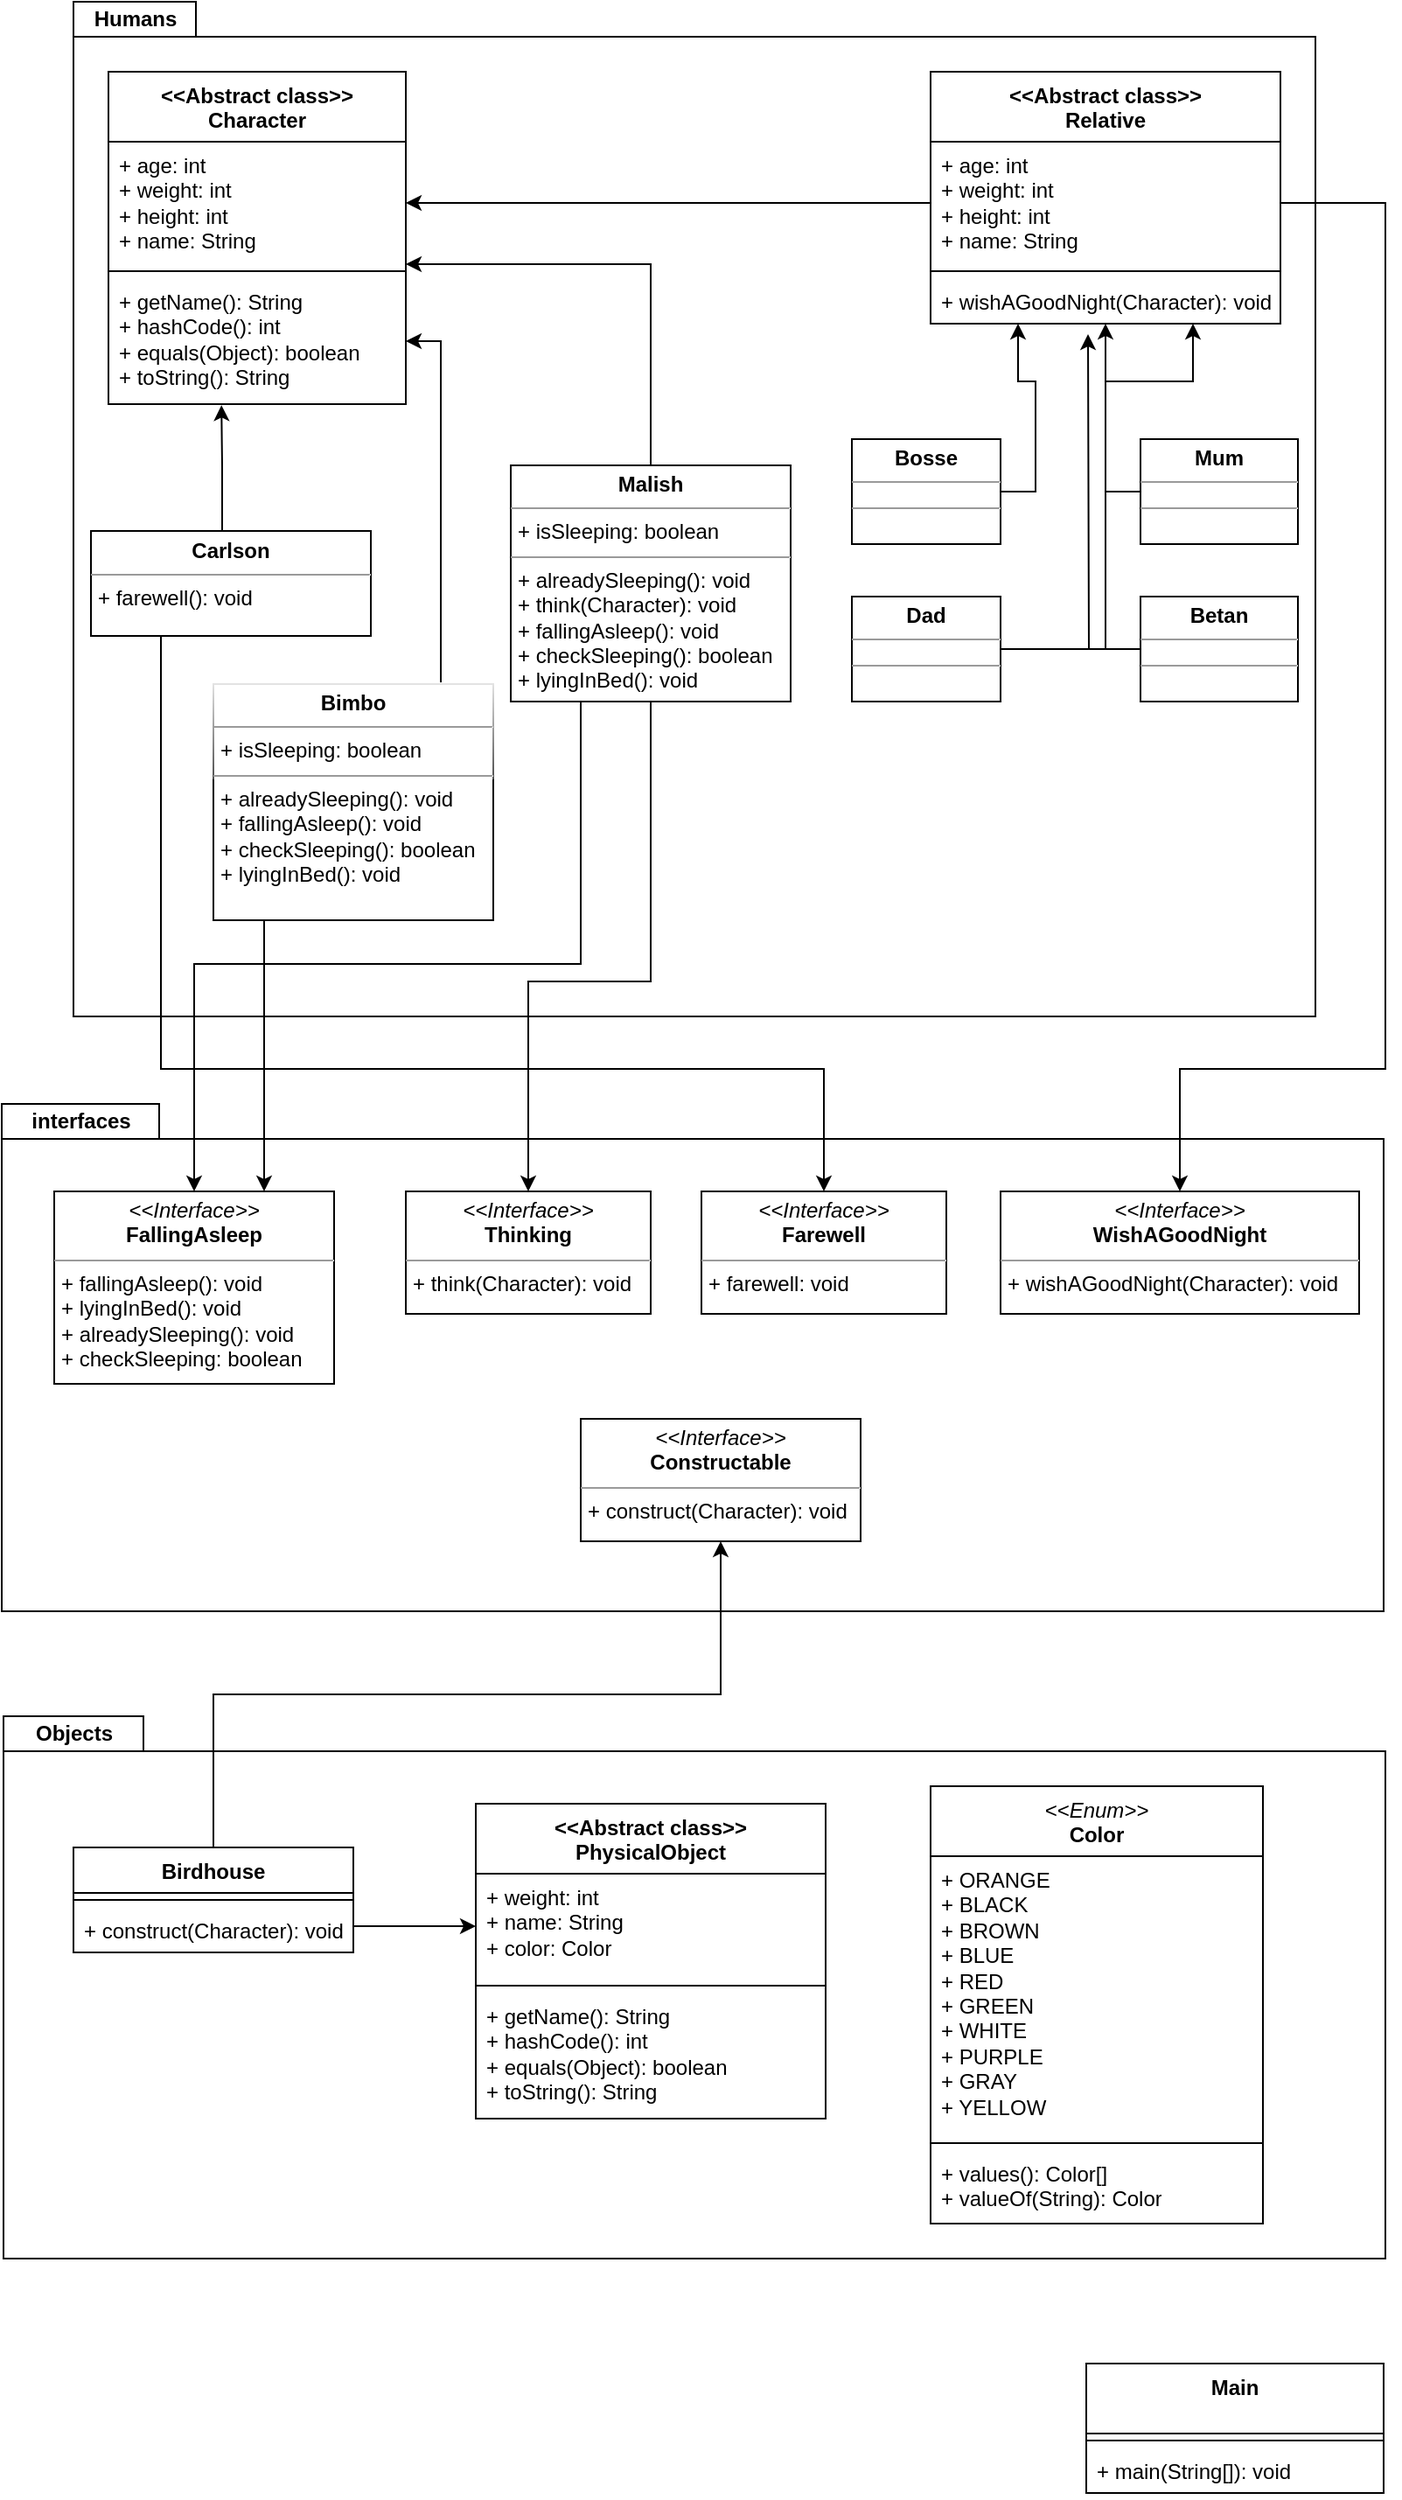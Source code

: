 <mxfile version="22.1.11" type="github">
  <diagram name="Page-1" id="b5b7bab2-c9e2-2cf4-8b2a-24fd1a2a6d21">
    <mxGraphModel dx="2393" dy="1400" grid="1" gridSize="10" guides="1" tooltips="1" connect="1" arrows="1" fold="1" page="1" pageScale="1" pageWidth="827" pageHeight="1169" background="none" math="0" shadow="0">
      <root>
        <mxCell id="0" />
        <mxCell id="1" parent="0" />
        <mxCell id="G1GVvQv9lLtZEZq4m8r2-1" value="" style="shape=folder;fontStyle=1;spacingTop=10;tabWidth=70;tabHeight=20;tabPosition=left;html=1;whiteSpace=wrap;" vertex="1" parent="1">
          <mxGeometry x="60" y="40" width="710" height="580" as="geometry" />
        </mxCell>
        <mxCell id="G1GVvQv9lLtZEZq4m8r2-2" value="Humans" style="text;align=center;fontStyle=1;verticalAlign=middle;spacingLeft=3;spacingRight=3;strokeColor=none;rotatable=0;points=[[0,0.5],[1,0.5]];portConstraint=eastwest;html=1;" vertex="1" parent="1">
          <mxGeometry x="60" y="40" width="70" height="20" as="geometry" />
        </mxCell>
        <mxCell id="G1GVvQv9lLtZEZq4m8r2-3" value="&amp;lt;&amp;lt;Abstract class&amp;gt;&amp;gt;&lt;br&gt;Character" style="swimlane;fontStyle=1;align=center;verticalAlign=top;childLayout=stackLayout;horizontal=1;startSize=40;horizontalStack=0;resizeParent=1;resizeParentMax=0;resizeLast=0;collapsible=1;marginBottom=0;whiteSpace=wrap;html=1;" vertex="1" parent="1">
          <mxGeometry x="80" y="80" width="170" height="190" as="geometry" />
        </mxCell>
        <mxCell id="G1GVvQv9lLtZEZq4m8r2-4" value="+ age: int&lt;br&gt;+ weight: int&amp;nbsp;&lt;br&gt;+ height: int&lt;br&gt;+ name: String" style="text;strokeColor=none;fillColor=none;align=left;verticalAlign=top;spacingLeft=4;spacingRight=4;overflow=hidden;rotatable=0;points=[[0,0.5],[1,0.5]];portConstraint=eastwest;whiteSpace=wrap;html=1;" vertex="1" parent="G1GVvQv9lLtZEZq4m8r2-3">
          <mxGeometry y="40" width="170" height="70" as="geometry" />
        </mxCell>
        <mxCell id="G1GVvQv9lLtZEZq4m8r2-5" value="" style="line;strokeWidth=1;fillColor=none;align=left;verticalAlign=middle;spacingTop=-1;spacingLeft=3;spacingRight=3;rotatable=0;labelPosition=right;points=[];portConstraint=eastwest;strokeColor=inherit;" vertex="1" parent="G1GVvQv9lLtZEZq4m8r2-3">
          <mxGeometry y="110" width="170" height="8" as="geometry" />
        </mxCell>
        <mxCell id="G1GVvQv9lLtZEZq4m8r2-6" value="+ getName(): String&lt;br&gt;+ hashCode(): int&lt;br&gt;+ equals(Object): boolean&lt;br&gt;+ toString(): String" style="text;strokeColor=none;fillColor=none;align=left;verticalAlign=top;spacingLeft=4;spacingRight=4;overflow=hidden;rotatable=0;points=[[0,0.5],[1,0.5]];portConstraint=eastwest;whiteSpace=wrap;html=1;" vertex="1" parent="G1GVvQv9lLtZEZq4m8r2-3">
          <mxGeometry y="118" width="170" height="72" as="geometry" />
        </mxCell>
        <mxCell id="G1GVvQv9lLtZEZq4m8r2-7" value="&amp;lt;&amp;lt;Abstract class&amp;gt;&amp;gt;&lt;br&gt;Relative" style="swimlane;fontStyle=1;align=center;verticalAlign=top;childLayout=stackLayout;horizontal=1;startSize=40;horizontalStack=0;resizeParent=1;resizeParentMax=0;resizeLast=0;collapsible=1;marginBottom=0;whiteSpace=wrap;html=1;" vertex="1" parent="1">
          <mxGeometry x="550" y="80" width="200" height="144" as="geometry" />
        </mxCell>
        <mxCell id="G1GVvQv9lLtZEZq4m8r2-8" value="+ age: int&lt;br&gt;+ weight: int&amp;nbsp;&lt;br&gt;+ height: int&lt;br&gt;+ name: String" style="text;strokeColor=none;fillColor=none;align=left;verticalAlign=top;spacingLeft=4;spacingRight=4;overflow=hidden;rotatable=0;points=[[0,0.5],[1,0.5]];portConstraint=eastwest;whiteSpace=wrap;html=1;" vertex="1" parent="G1GVvQv9lLtZEZq4m8r2-7">
          <mxGeometry y="40" width="200" height="70" as="geometry" />
        </mxCell>
        <mxCell id="G1GVvQv9lLtZEZq4m8r2-9" value="" style="line;strokeWidth=1;fillColor=none;align=left;verticalAlign=middle;spacingTop=-1;spacingLeft=3;spacingRight=3;rotatable=0;labelPosition=right;points=[];portConstraint=eastwest;strokeColor=inherit;" vertex="1" parent="G1GVvQv9lLtZEZq4m8r2-7">
          <mxGeometry y="110" width="200" height="8" as="geometry" />
        </mxCell>
        <mxCell id="G1GVvQv9lLtZEZq4m8r2-10" value="+ wishAGoodNight(Character): void" style="text;strokeColor=none;fillColor=none;align=left;verticalAlign=top;spacingLeft=4;spacingRight=4;overflow=hidden;rotatable=0;points=[[0,0.5],[1,0.5]];portConstraint=eastwest;whiteSpace=wrap;html=1;" vertex="1" parent="G1GVvQv9lLtZEZq4m8r2-7">
          <mxGeometry y="118" width="200" height="26" as="geometry" />
        </mxCell>
        <mxCell id="G1GVvQv9lLtZEZq4m8r2-22" style="edgeStyle=orthogonalEdgeStyle;rounded=0;orthogonalLoop=1;jettySize=auto;html=1;exitX=0;exitY=0.5;exitDx=0;exitDy=0;entryX=0.75;entryY=1;entryDx=0;entryDy=0;" edge="1" parent="1" source="G1GVvQv9lLtZEZq4m8r2-15" target="G1GVvQv9lLtZEZq4m8r2-7">
          <mxGeometry relative="1" as="geometry" />
        </mxCell>
        <mxCell id="G1GVvQv9lLtZEZq4m8r2-15" value="&lt;p style=&quot;margin:0px;margin-top:4px;text-align:center;&quot;&gt;&lt;b&gt;Mum&lt;/b&gt;&lt;/p&gt;&lt;hr size=&quot;1&quot;&gt;&lt;div style=&quot;height:2px;&quot;&gt;&lt;/div&gt;&lt;hr size=&quot;1&quot;&gt;&lt;div style=&quot;height:2px;&quot;&gt;&lt;/div&gt;" style="verticalAlign=top;align=left;overflow=fill;fontSize=12;fontFamily=Helvetica;html=1;whiteSpace=wrap;" vertex="1" parent="1">
          <mxGeometry x="670" y="290" width="90" height="60" as="geometry" />
        </mxCell>
        <mxCell id="G1GVvQv9lLtZEZq4m8r2-23" style="edgeStyle=orthogonalEdgeStyle;rounded=0;orthogonalLoop=1;jettySize=auto;html=1;exitX=1;exitY=0.5;exitDx=0;exitDy=0;entryX=0.5;entryY=1;entryDx=0;entryDy=0;" edge="1" parent="1" source="G1GVvQv9lLtZEZq4m8r2-16" target="G1GVvQv9lLtZEZq4m8r2-7">
          <mxGeometry relative="1" as="geometry" />
        </mxCell>
        <mxCell id="G1GVvQv9lLtZEZq4m8r2-16" value="&lt;p style=&quot;margin:0px;margin-top:4px;text-align:center;&quot;&gt;&lt;b&gt;Dad&lt;/b&gt;&lt;/p&gt;&lt;hr size=&quot;1&quot;&gt;&lt;div style=&quot;height:2px;&quot;&gt;&lt;/div&gt;&lt;hr size=&quot;1&quot;&gt;&lt;div style=&quot;height:2px;&quot;&gt;&lt;/div&gt;" style="verticalAlign=top;align=left;overflow=fill;fontSize=12;fontFamily=Helvetica;html=1;whiteSpace=wrap;" vertex="1" parent="1">
          <mxGeometry x="505" y="380" width="85" height="60" as="geometry" />
        </mxCell>
        <mxCell id="G1GVvQv9lLtZEZq4m8r2-21" style="edgeStyle=orthogonalEdgeStyle;rounded=0;orthogonalLoop=1;jettySize=auto;html=1;exitX=1;exitY=0.5;exitDx=0;exitDy=0;entryX=0.25;entryY=1;entryDx=0;entryDy=0;" edge="1" parent="1" source="G1GVvQv9lLtZEZq4m8r2-17" target="G1GVvQv9lLtZEZq4m8r2-7">
          <mxGeometry relative="1" as="geometry" />
        </mxCell>
        <mxCell id="G1GVvQv9lLtZEZq4m8r2-17" value="&lt;p style=&quot;margin:0px;margin-top:4px;text-align:center;&quot;&gt;&lt;b&gt;Bosse&lt;/b&gt;&lt;/p&gt;&lt;hr size=&quot;1&quot;&gt;&lt;div style=&quot;height:2px;&quot;&gt;&lt;/div&gt;&lt;hr size=&quot;1&quot;&gt;&lt;div style=&quot;height:2px;&quot;&gt;&lt;/div&gt;" style="verticalAlign=top;align=left;overflow=fill;fontSize=12;fontFamily=Helvetica;html=1;whiteSpace=wrap;" vertex="1" parent="1">
          <mxGeometry x="505" y="290" width="85" height="60" as="geometry" />
        </mxCell>
        <mxCell id="G1GVvQv9lLtZEZq4m8r2-24" style="edgeStyle=orthogonalEdgeStyle;rounded=0;orthogonalLoop=1;jettySize=auto;html=1;exitX=0;exitY=0.5;exitDx=0;exitDy=0;" edge="1" parent="1" source="G1GVvQv9lLtZEZq4m8r2-18">
          <mxGeometry relative="1" as="geometry">
            <mxPoint x="640" y="230" as="targetPoint" />
          </mxGeometry>
        </mxCell>
        <mxCell id="G1GVvQv9lLtZEZq4m8r2-18" value="&lt;p style=&quot;margin:0px;margin-top:4px;text-align:center;&quot;&gt;&lt;b&gt;Betan&lt;/b&gt;&lt;/p&gt;&lt;hr size=&quot;1&quot;&gt;&lt;div style=&quot;height:2px;&quot;&gt;&lt;/div&gt;&lt;hr size=&quot;1&quot;&gt;&lt;div style=&quot;height:2px;&quot;&gt;&lt;/div&gt;" style="verticalAlign=top;align=left;overflow=fill;fontSize=12;fontFamily=Helvetica;html=1;whiteSpace=wrap;" vertex="1" parent="1">
          <mxGeometry x="670" y="380" width="90" height="60" as="geometry" />
        </mxCell>
        <mxCell id="G1GVvQv9lLtZEZq4m8r2-20" style="edgeStyle=orthogonalEdgeStyle;rounded=0;orthogonalLoop=1;jettySize=auto;html=1;exitX=0;exitY=0.5;exitDx=0;exitDy=0;entryX=1;entryY=0.5;entryDx=0;entryDy=0;" edge="1" parent="1" source="G1GVvQv9lLtZEZq4m8r2-8" target="G1GVvQv9lLtZEZq4m8r2-4">
          <mxGeometry relative="1" as="geometry" />
        </mxCell>
        <mxCell id="G1GVvQv9lLtZEZq4m8r2-43" style="edgeStyle=orthogonalEdgeStyle;rounded=0;orthogonalLoop=1;jettySize=auto;html=1;exitX=0.5;exitY=0;exitDx=0;exitDy=0;" edge="1" parent="1" target="G1GVvQv9lLtZEZq4m8r2-3">
          <mxGeometry relative="1" as="geometry">
            <mxPoint x="390.0" y="305" as="sourcePoint" />
            <Array as="points">
              <mxPoint x="390" y="190" />
            </Array>
          </mxGeometry>
        </mxCell>
        <mxCell id="G1GVvQv9lLtZEZq4m8r2-44" style="edgeStyle=orthogonalEdgeStyle;rounded=0;orthogonalLoop=1;jettySize=auto;html=1;exitX=0.5;exitY=0;exitDx=0;exitDy=0;entryX=1;entryY=0.5;entryDx=0;entryDy=0;" edge="1" parent="1" target="G1GVvQv9lLtZEZq4m8r2-6">
          <mxGeometry relative="1" as="geometry">
            <mxPoint x="210.0" y="430" as="sourcePoint" />
            <Array as="points">
              <mxPoint x="270" y="440" />
              <mxPoint x="270" y="234" />
            </Array>
          </mxGeometry>
        </mxCell>
        <mxCell id="G1GVvQv9lLtZEZq4m8r2-46" value="" style="shape=folder;fontStyle=1;spacingTop=10;tabWidth=90;tabHeight=20;tabPosition=left;html=1;whiteSpace=wrap;" vertex="1" parent="1">
          <mxGeometry x="19" y="670" width="790" height="290" as="geometry" />
        </mxCell>
        <mxCell id="G1GVvQv9lLtZEZq4m8r2-49" value="interfaces" style="text;align=center;fontStyle=1;verticalAlign=middle;spacingLeft=3;spacingRight=3;strokeColor=none;rotatable=0;points=[[0,0.5],[1,0.5]];portConstraint=eastwest;html=1;" vertex="1" parent="1">
          <mxGeometry x="19" y="670" width="90" height="20" as="geometry" />
        </mxCell>
        <mxCell id="G1GVvQv9lLtZEZq4m8r2-50" value="&lt;p style=&quot;margin:0px;margin-top:4px;text-align:center;&quot;&gt;&lt;i&gt;&amp;lt;&amp;lt;Interface&amp;gt;&amp;gt;&lt;/i&gt;&lt;br&gt;&lt;b&gt;FallingAsleep&lt;/b&gt;&lt;/p&gt;&lt;hr size=&quot;1&quot;&gt;&lt;p style=&quot;margin:0px;margin-left:4px;&quot;&gt;+ fallingAsleep(): void&lt;/p&gt;&lt;p style=&quot;margin:0px;margin-left:4px;&quot;&gt;+ lyingInBed(): void&lt;/p&gt;&lt;p style=&quot;margin:0px;margin-left:4px;&quot;&gt;+ alreadySleeping(): void&lt;/p&gt;&lt;p style=&quot;margin:0px;margin-left:4px;&quot;&gt;+ checkSleeping: boolean&lt;/p&gt;" style="verticalAlign=top;align=left;overflow=fill;fontSize=12;fontFamily=Helvetica;html=1;whiteSpace=wrap;" vertex="1" parent="1">
          <mxGeometry x="49" y="720" width="160" height="110" as="geometry" />
        </mxCell>
        <mxCell id="G1GVvQv9lLtZEZq4m8r2-51" value="&lt;p style=&quot;margin:0px;margin-top:4px;text-align:center;&quot;&gt;&lt;i&gt;&amp;lt;&amp;lt;Interface&amp;gt;&amp;gt;&lt;/i&gt;&lt;br&gt;&lt;b&gt;Thinking&lt;/b&gt;&lt;br&gt;&lt;/p&gt;&lt;hr size=&quot;1&quot;&gt;&lt;p style=&quot;margin:0px;margin-left:4px;&quot;&gt;+ think(Character): void&lt;/p&gt;" style="verticalAlign=top;align=left;overflow=fill;fontSize=12;fontFamily=Helvetica;html=1;whiteSpace=wrap;" vertex="1" parent="1">
          <mxGeometry x="250" y="720" width="140" height="70" as="geometry" />
        </mxCell>
        <mxCell id="G1GVvQv9lLtZEZq4m8r2-52" value="&lt;p style=&quot;margin:0px;margin-top:4px;text-align:center;&quot;&gt;&lt;i&gt;&amp;lt;&amp;lt;Interface&amp;gt;&amp;gt;&lt;/i&gt;&lt;br&gt;&lt;b&gt;Farewell&lt;/b&gt;&lt;br&gt;&lt;/p&gt;&lt;hr size=&quot;1&quot;&gt;&lt;p style=&quot;margin:0px;margin-left:4px;&quot;&gt;+ farewell: void&lt;/p&gt;" style="verticalAlign=top;align=left;overflow=fill;fontSize=12;fontFamily=Helvetica;html=1;whiteSpace=wrap;" vertex="1" parent="1">
          <mxGeometry x="419" y="720" width="140" height="70" as="geometry" />
        </mxCell>
        <mxCell id="G1GVvQv9lLtZEZq4m8r2-53" value="&lt;p style=&quot;margin:0px;margin-top:4px;text-align:center;&quot;&gt;&lt;i&gt;&amp;lt;&amp;lt;Interface&amp;gt;&amp;gt;&lt;/i&gt;&lt;br&gt;&lt;b&gt;WishAGoodNight&lt;/b&gt;&lt;br&gt;&lt;/p&gt;&lt;hr size=&quot;1&quot;&gt;&lt;p style=&quot;margin:0px;margin-left:4px;&quot;&gt;+ wishAGoodNight(Character): void&lt;/p&gt;" style="verticalAlign=top;align=left;overflow=fill;fontSize=12;fontFamily=Helvetica;html=1;whiteSpace=wrap;" vertex="1" parent="1">
          <mxGeometry x="590" y="720" width="205" height="70" as="geometry" />
        </mxCell>
        <mxCell id="G1GVvQv9lLtZEZq4m8r2-54" value="&lt;p style=&quot;margin:0px;margin-top:4px;text-align:center;&quot;&gt;&lt;i&gt;&amp;lt;&amp;lt;Interface&amp;gt;&amp;gt;&lt;/i&gt;&lt;br&gt;&lt;b&gt;Constructable&lt;/b&gt;&lt;br&gt;&lt;/p&gt;&lt;hr size=&quot;1&quot;&gt;&lt;p style=&quot;margin:0px;margin-left:4px;&quot;&gt;+ construct(Character): void&lt;/p&gt;" style="verticalAlign=top;align=left;overflow=fill;fontSize=12;fontFamily=Helvetica;html=1;whiteSpace=wrap;" vertex="1" parent="1">
          <mxGeometry x="350" y="850" width="160" height="70" as="geometry" />
        </mxCell>
        <mxCell id="G1GVvQv9lLtZEZq4m8r2-68" style="edgeStyle=orthogonalEdgeStyle;rounded=0;orthogonalLoop=1;jettySize=auto;html=1;exitX=0.25;exitY=1;exitDx=0;exitDy=0;entryX=0.5;entryY=0;entryDx=0;entryDy=0;" edge="1" parent="1" source="G1GVvQv9lLtZEZq4m8r2-67" target="G1GVvQv9lLtZEZq4m8r2-52">
          <mxGeometry relative="1" as="geometry">
            <Array as="points">
              <mxPoint x="110" y="650" />
              <mxPoint x="489" y="650" />
            </Array>
          </mxGeometry>
        </mxCell>
        <mxCell id="G1GVvQv9lLtZEZq4m8r2-67" value="&lt;p style=&quot;margin:0px;margin-top:4px;text-align:center;&quot;&gt;&lt;b&gt;Carlson&lt;/b&gt;&lt;/p&gt;&lt;hr size=&quot;1&quot;&gt;&lt;p style=&quot;margin:0px;margin-left:4px;&quot;&gt;+ farewell(): void&lt;/p&gt;" style="verticalAlign=top;align=left;overflow=fill;fontSize=12;fontFamily=Helvetica;html=1;whiteSpace=wrap;" vertex="1" parent="1">
          <mxGeometry x="70" y="342.5" width="160" height="60" as="geometry" />
        </mxCell>
        <mxCell id="G1GVvQv9lLtZEZq4m8r2-69" style="edgeStyle=orthogonalEdgeStyle;rounded=0;orthogonalLoop=1;jettySize=auto;html=1;exitX=0.5;exitY=0;exitDx=0;exitDy=0;entryX=0.38;entryY=1.009;entryDx=0;entryDy=0;entryPerimeter=0;" edge="1" parent="1" source="G1GVvQv9lLtZEZq4m8r2-67" target="G1GVvQv9lLtZEZq4m8r2-6">
          <mxGeometry relative="1" as="geometry">
            <Array as="points">
              <mxPoint x="145" y="342" />
              <mxPoint x="145" y="306" />
            </Array>
          </mxGeometry>
        </mxCell>
        <mxCell id="G1GVvQv9lLtZEZq4m8r2-70" style="edgeStyle=orthogonalEdgeStyle;rounded=0;orthogonalLoop=1;jettySize=auto;html=1;exitX=1;exitY=0.5;exitDx=0;exitDy=0;entryX=0.5;entryY=0;entryDx=0;entryDy=0;" edge="1" parent="1" source="G1GVvQv9lLtZEZq4m8r2-8" target="G1GVvQv9lLtZEZq4m8r2-53">
          <mxGeometry relative="1" as="geometry">
            <Array as="points">
              <mxPoint x="810" y="155" />
              <mxPoint x="810" y="650" />
              <mxPoint x="692" y="650" />
            </Array>
          </mxGeometry>
        </mxCell>
        <mxCell id="G1GVvQv9lLtZEZq4m8r2-74" style="edgeStyle=orthogonalEdgeStyle;rounded=0;orthogonalLoop=1;jettySize=auto;html=1;exitX=0.5;exitY=1;exitDx=0;exitDy=0;entryX=0.5;entryY=0;entryDx=0;entryDy=0;" edge="1" parent="1" source="G1GVvQv9lLtZEZq4m8r2-73" target="G1GVvQv9lLtZEZq4m8r2-51">
          <mxGeometry relative="1" as="geometry">
            <Array as="points">
              <mxPoint x="390" y="600" />
              <mxPoint x="320" y="600" />
            </Array>
          </mxGeometry>
        </mxCell>
        <mxCell id="G1GVvQv9lLtZEZq4m8r2-75" style="edgeStyle=orthogonalEdgeStyle;rounded=0;orthogonalLoop=1;jettySize=auto;html=1;exitX=0.25;exitY=1;exitDx=0;exitDy=0;entryX=0.5;entryY=0;entryDx=0;entryDy=0;" edge="1" parent="1" source="G1GVvQv9lLtZEZq4m8r2-73" target="G1GVvQv9lLtZEZq4m8r2-50">
          <mxGeometry relative="1" as="geometry">
            <Array as="points">
              <mxPoint x="350" y="590" />
              <mxPoint x="129" y="590" />
            </Array>
          </mxGeometry>
        </mxCell>
        <mxCell id="G1GVvQv9lLtZEZq4m8r2-73" value="&lt;p style=&quot;margin:0px;margin-top:4px;text-align:center;&quot;&gt;&lt;b&gt;Malish&lt;/b&gt;&lt;/p&gt;&lt;hr size=&quot;1&quot;&gt;&lt;p style=&quot;margin:0px;margin-left:4px;&quot;&gt;+ isSleeping: boolean&lt;/p&gt;&lt;hr size=&quot;1&quot;&gt;&lt;p style=&quot;margin:0px;margin-left:4px;&quot;&gt;+ alreadySleeping(): void&lt;/p&gt;&lt;p style=&quot;margin:0px;margin-left:4px;&quot;&gt;+ think(Character): void&lt;/p&gt;&lt;p style=&quot;margin:0px;margin-left:4px;&quot;&gt;+ fallingAsleep(): void&lt;/p&gt;&lt;p style=&quot;margin:0px;margin-left:4px;&quot;&gt;+ checkSleeping(): boolean&lt;/p&gt;&lt;p style=&quot;margin:0px;margin-left:4px;&quot;&gt;+ lyingInBed(): void&lt;/p&gt;" style="verticalAlign=top;align=left;overflow=fill;fontSize=12;fontFamily=Helvetica;html=1;whiteSpace=wrap;" vertex="1" parent="1">
          <mxGeometry x="310" y="305" width="160" height="135" as="geometry" />
        </mxCell>
        <mxCell id="G1GVvQv9lLtZEZq4m8r2-79" style="edgeStyle=orthogonalEdgeStyle;rounded=0;orthogonalLoop=1;jettySize=auto;html=1;exitX=0.5;exitY=1;exitDx=0;exitDy=0;entryX=0.75;entryY=0;entryDx=0;entryDy=0;" edge="1" parent="1" source="G1GVvQv9lLtZEZq4m8r2-78" target="G1GVvQv9lLtZEZq4m8r2-50">
          <mxGeometry relative="1" as="geometry">
            <Array as="points">
              <mxPoint x="169" y="565" />
            </Array>
          </mxGeometry>
        </mxCell>
        <mxCell id="G1GVvQv9lLtZEZq4m8r2-78" value="&lt;p style=&quot;margin:0px;margin-top:4px;text-align:center;&quot;&gt;&lt;b&gt;Bimbo&lt;/b&gt;&lt;/p&gt;&lt;hr size=&quot;1&quot;&gt;&lt;p style=&quot;margin:0px;margin-left:4px;&quot;&gt;+ isSleeping: boolean&lt;/p&gt;&lt;hr size=&quot;1&quot;&gt;&lt;p style=&quot;margin:0px;margin-left:4px;&quot;&gt;+ alreadySleeping(): void&lt;/p&gt;&lt;p style=&quot;margin:0px;margin-left:4px;&quot;&gt;+ fallingAsleep(): void&lt;/p&gt;&lt;p style=&quot;margin:0px;margin-left:4px;&quot;&gt;+ checkSleeping(): boolean&lt;/p&gt;&lt;p style=&quot;margin:0px;margin-left:4px;&quot;&gt;+ lyingInBed(): void&lt;/p&gt;" style="verticalAlign=top;align=left;overflow=fill;fontSize=12;fontFamily=Helvetica;html=1;whiteSpace=wrap;glass=1;" vertex="1" parent="1">
          <mxGeometry x="140" y="430" width="160" height="135" as="geometry" />
        </mxCell>
        <mxCell id="G1GVvQv9lLtZEZq4m8r2-80" value="" style="shape=folder;fontStyle=1;spacingTop=10;tabWidth=80;tabHeight=20;tabPosition=left;html=1;whiteSpace=wrap;" vertex="1" parent="1">
          <mxGeometry x="20" y="1020" width="790" height="310" as="geometry" />
        </mxCell>
        <mxCell id="G1GVvQv9lLtZEZq4m8r2-81" value="Objects" style="text;align=center;fontStyle=1;verticalAlign=middle;spacingLeft=3;spacingRight=3;strokeColor=none;rotatable=0;points=[[0,0.5],[1,0.5]];portConstraint=eastwest;html=1;" vertex="1" parent="1">
          <mxGeometry x="20" y="1020" width="80" height="20" as="geometry" />
        </mxCell>
        <mxCell id="G1GVvQv9lLtZEZq4m8r2-86" style="edgeStyle=orthogonalEdgeStyle;rounded=0;orthogonalLoop=1;jettySize=auto;html=1;exitX=0.5;exitY=0;exitDx=0;exitDy=0;entryX=0.5;entryY=1;entryDx=0;entryDy=0;" edge="1" parent="1" source="G1GVvQv9lLtZEZq4m8r2-82" target="G1GVvQv9lLtZEZq4m8r2-54">
          <mxGeometry relative="1" as="geometry" />
        </mxCell>
        <mxCell id="G1GVvQv9lLtZEZq4m8r2-82" value="Birdhouse" style="swimlane;fontStyle=1;align=center;verticalAlign=top;childLayout=stackLayout;horizontal=1;startSize=26;horizontalStack=0;resizeParent=1;resizeParentMax=0;resizeLast=0;collapsible=1;marginBottom=0;whiteSpace=wrap;html=1;" vertex="1" parent="1">
          <mxGeometry x="60" y="1095" width="160" height="60" as="geometry" />
        </mxCell>
        <mxCell id="G1GVvQv9lLtZEZq4m8r2-84" value="" style="line;strokeWidth=1;fillColor=none;align=left;verticalAlign=middle;spacingTop=-1;spacingLeft=3;spacingRight=3;rotatable=0;labelPosition=right;points=[];portConstraint=eastwest;strokeColor=inherit;" vertex="1" parent="G1GVvQv9lLtZEZq4m8r2-82">
          <mxGeometry y="26" width="160" height="8" as="geometry" />
        </mxCell>
        <mxCell id="G1GVvQv9lLtZEZq4m8r2-85" value="+ construct(Character): void" style="text;strokeColor=none;fillColor=none;align=left;verticalAlign=top;spacingLeft=4;spacingRight=4;overflow=hidden;rotatable=0;points=[[0,0.5],[1,0.5]];portConstraint=eastwest;whiteSpace=wrap;html=1;" vertex="1" parent="G1GVvQv9lLtZEZq4m8r2-82">
          <mxGeometry y="34" width="160" height="26" as="geometry" />
        </mxCell>
        <mxCell id="G1GVvQv9lLtZEZq4m8r2-87" value="&amp;lt;&amp;lt;Abstract class&amp;gt;&amp;gt;&lt;br&gt;PhysicalObject" style="swimlane;fontStyle=1;align=center;verticalAlign=top;childLayout=stackLayout;horizontal=1;startSize=40;horizontalStack=0;resizeParent=1;resizeParentMax=0;resizeLast=0;collapsible=1;marginBottom=0;whiteSpace=wrap;html=1;" vertex="1" parent="1">
          <mxGeometry x="290" y="1070" width="200" height="180" as="geometry" />
        </mxCell>
        <mxCell id="G1GVvQv9lLtZEZq4m8r2-88" value="+ weight: int&amp;nbsp;&lt;br&gt;+ name: String&lt;br&gt;+ color: Color" style="text;strokeColor=none;fillColor=none;align=left;verticalAlign=top;spacingLeft=4;spacingRight=4;overflow=hidden;rotatable=0;points=[[0,0.5],[1,0.5]];portConstraint=eastwest;whiteSpace=wrap;html=1;" vertex="1" parent="G1GVvQv9lLtZEZq4m8r2-87">
          <mxGeometry y="40" width="200" height="60" as="geometry" />
        </mxCell>
        <mxCell id="G1GVvQv9lLtZEZq4m8r2-89" value="" style="line;strokeWidth=1;fillColor=none;align=left;verticalAlign=middle;spacingTop=-1;spacingLeft=3;spacingRight=3;rotatable=0;labelPosition=right;points=[];portConstraint=eastwest;strokeColor=inherit;" vertex="1" parent="G1GVvQv9lLtZEZq4m8r2-87">
          <mxGeometry y="100" width="200" height="8" as="geometry" />
        </mxCell>
        <mxCell id="G1GVvQv9lLtZEZq4m8r2-90" value="+ getName(): String&lt;br style=&quot;border-color: var(--border-color);&quot;&gt;+ hashCode(): int&lt;br style=&quot;border-color: var(--border-color);&quot;&gt;+ equals(Object): boolean&lt;br style=&quot;border-color: var(--border-color);&quot;&gt;+ toString(): String" style="text;strokeColor=none;fillColor=none;align=left;verticalAlign=top;spacingLeft=4;spacingRight=4;overflow=hidden;rotatable=0;points=[[0,0.5],[1,0.5]];portConstraint=eastwest;whiteSpace=wrap;html=1;" vertex="1" parent="G1GVvQv9lLtZEZq4m8r2-87">
          <mxGeometry y="108" width="200" height="72" as="geometry" />
        </mxCell>
        <mxCell id="G1GVvQv9lLtZEZq4m8r2-91" style="edgeStyle=orthogonalEdgeStyle;rounded=0;orthogonalLoop=1;jettySize=auto;html=1;exitX=1;exitY=0.5;exitDx=0;exitDy=0;entryX=0;entryY=0.5;entryDx=0;entryDy=0;" edge="1" parent="1" source="G1GVvQv9lLtZEZq4m8r2-85" target="G1GVvQv9lLtZEZq4m8r2-88">
          <mxGeometry relative="1" as="geometry">
            <Array as="points">
              <mxPoint x="290" y="1140" />
            </Array>
          </mxGeometry>
        </mxCell>
        <mxCell id="G1GVvQv9lLtZEZq4m8r2-92" value="&lt;i style=&quot;border-color: var(--border-color); font-weight: 400;&quot;&gt;&amp;lt;&amp;lt;Enum&amp;gt;&amp;gt;&lt;/i&gt;&lt;br style=&quot;border-color: var(--border-color); font-weight: 400;&quot;&gt;Color" style="swimlane;fontStyle=1;align=center;verticalAlign=top;childLayout=stackLayout;horizontal=1;startSize=40;horizontalStack=0;resizeParent=1;resizeParentMax=0;resizeLast=0;collapsible=1;marginBottom=0;whiteSpace=wrap;html=1;" vertex="1" parent="1">
          <mxGeometry x="550" y="1060" width="190" height="250" as="geometry" />
        </mxCell>
        <mxCell id="G1GVvQv9lLtZEZq4m8r2-93" value="+ ORANGE&lt;br&gt;+ BLACK&lt;br&gt;+ BROWN&lt;br&gt;+ BLUE&lt;br&gt;+ RED&lt;br&gt;+ GREEN&lt;br&gt;+ WHITE&lt;br&gt;+ PURPLE&lt;br&gt;+ GRAY&lt;br&gt;+ YELLOW" style="text;strokeColor=none;fillColor=none;align=left;verticalAlign=top;spacingLeft=4;spacingRight=4;overflow=hidden;rotatable=0;points=[[0,0.5],[1,0.5]];portConstraint=eastwest;whiteSpace=wrap;html=1;" vertex="1" parent="G1GVvQv9lLtZEZq4m8r2-92">
          <mxGeometry y="40" width="190" height="160" as="geometry" />
        </mxCell>
        <mxCell id="G1GVvQv9lLtZEZq4m8r2-94" value="" style="line;strokeWidth=1;fillColor=none;align=left;verticalAlign=middle;spacingTop=-1;spacingLeft=3;spacingRight=3;rotatable=0;labelPosition=right;points=[];portConstraint=eastwest;strokeColor=inherit;" vertex="1" parent="G1GVvQv9lLtZEZq4m8r2-92">
          <mxGeometry y="200" width="190" height="8" as="geometry" />
        </mxCell>
        <mxCell id="G1GVvQv9lLtZEZq4m8r2-95" value="+ values(): Color[]&lt;br&gt;+ valueOf(String): Color" style="text;strokeColor=none;fillColor=none;align=left;verticalAlign=top;spacingLeft=4;spacingRight=4;overflow=hidden;rotatable=0;points=[[0,0.5],[1,0.5]];portConstraint=eastwest;whiteSpace=wrap;html=1;" vertex="1" parent="G1GVvQv9lLtZEZq4m8r2-92">
          <mxGeometry y="208" width="190" height="42" as="geometry" />
        </mxCell>
        <mxCell id="G1GVvQv9lLtZEZq4m8r2-96" value="Main" style="swimlane;fontStyle=1;align=center;verticalAlign=top;childLayout=stackLayout;horizontal=1;startSize=40;horizontalStack=0;resizeParent=1;resizeParentMax=0;resizeLast=0;collapsible=1;marginBottom=0;whiteSpace=wrap;html=1;" vertex="1" parent="1">
          <mxGeometry x="639" y="1390" width="170" height="74" as="geometry" />
        </mxCell>
        <mxCell id="G1GVvQv9lLtZEZq4m8r2-98" value="" style="line;strokeWidth=1;fillColor=none;align=left;verticalAlign=middle;spacingTop=-1;spacingLeft=3;spacingRight=3;rotatable=0;labelPosition=right;points=[];portConstraint=eastwest;strokeColor=inherit;" vertex="1" parent="G1GVvQv9lLtZEZq4m8r2-96">
          <mxGeometry y="40" width="170" height="8" as="geometry" />
        </mxCell>
        <mxCell id="G1GVvQv9lLtZEZq4m8r2-99" value="+ main(String[]): void" style="text;strokeColor=none;fillColor=none;align=left;verticalAlign=top;spacingLeft=4;spacingRight=4;overflow=hidden;rotatable=0;points=[[0,0.5],[1,0.5]];portConstraint=eastwest;whiteSpace=wrap;html=1;" vertex="1" parent="G1GVvQv9lLtZEZq4m8r2-96">
          <mxGeometry y="48" width="170" height="26" as="geometry" />
        </mxCell>
      </root>
    </mxGraphModel>
  </diagram>
</mxfile>
